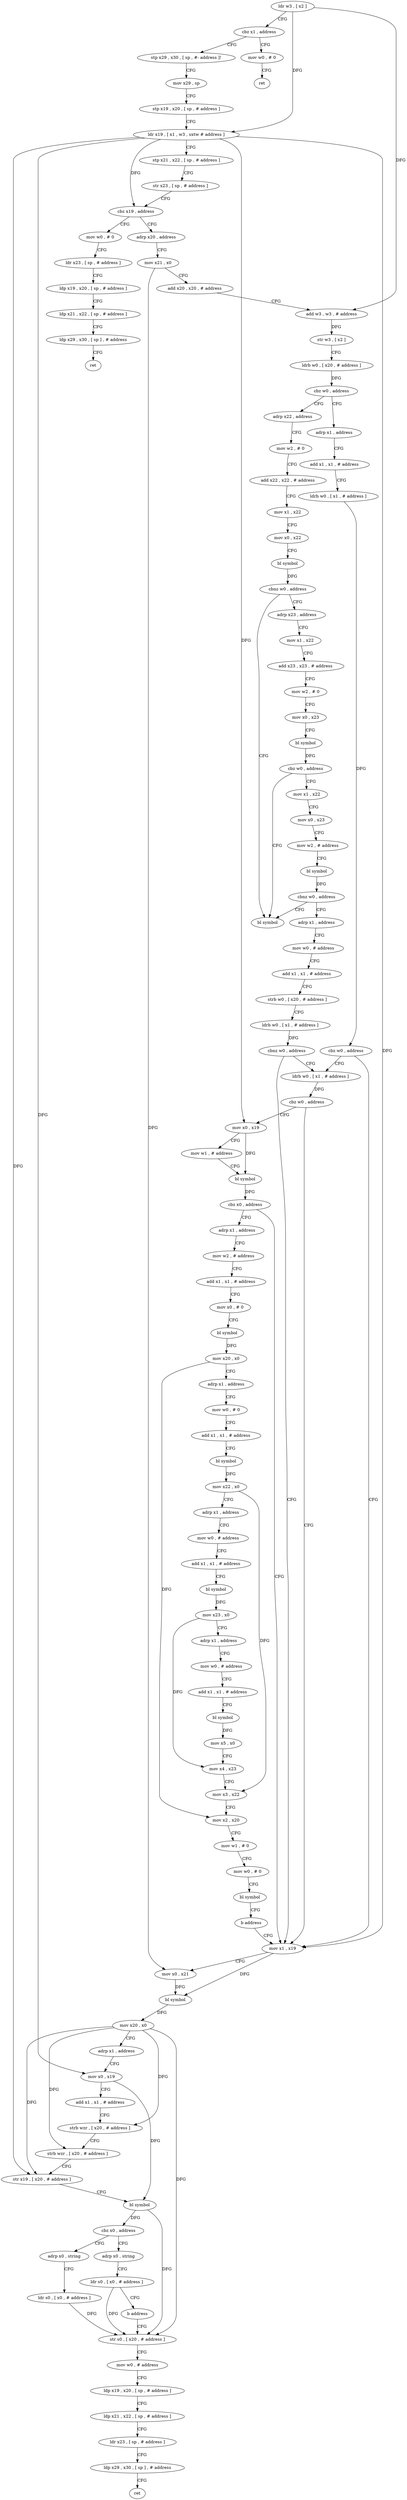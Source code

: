 digraph "func" {
"4266056" [label = "ldr w3 , [ x2 ]" ]
"4266060" [label = "cbz x1 , address" ]
"4266464" [label = "mov w0 , # 0" ]
"4266064" [label = "stp x29 , x30 , [ sp , #- address ]!" ]
"4266468" [label = "ret" ]
"4266068" [label = "mov x29 , sp" ]
"4266072" [label = "stp x19 , x20 , [ sp , # address ]" ]
"4266076" [label = "ldr x19 , [ x1 , w3 , sxtw # address ]" ]
"4266080" [label = "stp x21 , x22 , [ sp , # address ]" ]
"4266084" [label = "str x23 , [ sp , # address ]" ]
"4266088" [label = "cbz x19 , address" ]
"4266472" [label = "mov w0 , # 0" ]
"4266092" [label = "adrp x20 , address" ]
"4266476" [label = "ldr x23 , [ sp , # address ]" ]
"4266480" [label = "ldp x19 , x20 , [ sp , # address ]" ]
"4266484" [label = "ldp x21 , x22 , [ sp , # address ]" ]
"4266488" [label = "ldp x29 , x30 , [ sp ] , # address" ]
"4266492" [label = "ret" ]
"4266096" [label = "mov x21 , x0" ]
"4266100" [label = "add x20 , x20 , # address" ]
"4266104" [label = "add w3 , w3 , # address" ]
"4266108" [label = "str w3 , [ x2 ]" ]
"4266112" [label = "ldrb w0 , [ x20 , # address ]" ]
"4266116" [label = "cbz w0 , address" ]
"4266224" [label = "adrp x22 , address" ]
"4266120" [label = "adrp x1 , address" ]
"4266228" [label = "mov w2 , # 0" ]
"4266232" [label = "add x22 , x22 , # address" ]
"4266236" [label = "mov x1 , x22" ]
"4266240" [label = "mov x0 , x22" ]
"4266244" [label = "bl symbol" ]
"4266248" [label = "cbnz w0 , address" ]
"4266508" [label = "bl symbol" ]
"4266252" [label = "adrp x23 , address" ]
"4266124" [label = "add x1 , x1 , # address" ]
"4266128" [label = "ldrb w0 , [ x1 , # address ]" ]
"4266132" [label = "cbz w0 , address" ]
"4266324" [label = "ldrb w0 , [ x1 , # address ]" ]
"4266136" [label = "mov x1 , x19" ]
"4266256" [label = "mov x1 , x22" ]
"4266260" [label = "add x23 , x23 , # address" ]
"4266264" [label = "mov w2 , # 0" ]
"4266268" [label = "mov x0 , x23" ]
"4266272" [label = "bl symbol" ]
"4266276" [label = "cbz w0 , address" ]
"4266280" [label = "mov x1 , x22" ]
"4266328" [label = "cbz w0 , address" ]
"4266332" [label = "mov x0 , x19" ]
"4266140" [label = "mov x0 , x21" ]
"4266144" [label = "bl symbol" ]
"4266148" [label = "mov x20 , x0" ]
"4266152" [label = "adrp x1 , address" ]
"4266156" [label = "mov x0 , x19" ]
"4266160" [label = "add x1 , x1 , # address" ]
"4266164" [label = "strb wzr , [ x20 , # address ]" ]
"4266168" [label = "strb wzr , [ x20 , # address ]" ]
"4266172" [label = "str x19 , [ x20 , # address ]" ]
"4266176" [label = "bl symbol" ]
"4266180" [label = "cbz x0 , address" ]
"4266496" [label = "adrp x0 , string" ]
"4266184" [label = "adrp x0 , string" ]
"4266284" [label = "mov x0 , x23" ]
"4266288" [label = "mov w2 , # address" ]
"4266292" [label = "bl symbol" ]
"4266296" [label = "cbnz w0 , address" ]
"4266300" [label = "adrp x1 , address" ]
"4266336" [label = "mov w1 , # address" ]
"4266340" [label = "bl symbol" ]
"4266344" [label = "cbz x0 , address" ]
"4266348" [label = "adrp x1 , address" ]
"4266500" [label = "ldr s0 , [ x0 , # address ]" ]
"4266504" [label = "b address" ]
"4266192" [label = "str s0 , [ x20 , # address ]" ]
"4266188" [label = "ldr s0 , [ x0 , # address ]" ]
"4266304" [label = "mov w0 , # address" ]
"4266308" [label = "add x1 , x1 , # address" ]
"4266312" [label = "strb w0 , [ x20 , # address ]" ]
"4266316" [label = "ldrb w0 , [ x1 , # address ]" ]
"4266320" [label = "cbnz w0 , address" ]
"4266352" [label = "mov w2 , # address" ]
"4266356" [label = "add x1 , x1 , # address" ]
"4266360" [label = "mov x0 , # 0" ]
"4266364" [label = "bl symbol" ]
"4266368" [label = "mov x20 , x0" ]
"4266372" [label = "adrp x1 , address" ]
"4266376" [label = "mov w0 , # 0" ]
"4266380" [label = "add x1 , x1 , # address" ]
"4266384" [label = "bl symbol" ]
"4266388" [label = "mov x22 , x0" ]
"4266392" [label = "adrp x1 , address" ]
"4266396" [label = "mov w0 , # address" ]
"4266400" [label = "add x1 , x1 , # address" ]
"4266404" [label = "bl symbol" ]
"4266408" [label = "mov x23 , x0" ]
"4266412" [label = "adrp x1 , address" ]
"4266416" [label = "mov w0 , # address" ]
"4266420" [label = "add x1 , x1 , # address" ]
"4266424" [label = "bl symbol" ]
"4266428" [label = "mov x5 , x0" ]
"4266432" [label = "mov x4 , x23" ]
"4266436" [label = "mov x3 , x22" ]
"4266440" [label = "mov x2 , x20" ]
"4266444" [label = "mov w1 , # 0" ]
"4266448" [label = "mov w0 , # 0" ]
"4266452" [label = "bl symbol" ]
"4266456" [label = "b address" ]
"4266196" [label = "mov w0 , # address" ]
"4266200" [label = "ldp x19 , x20 , [ sp , # address ]" ]
"4266204" [label = "ldp x21 , x22 , [ sp , # address ]" ]
"4266208" [label = "ldr x23 , [ sp , # address ]" ]
"4266212" [label = "ldp x29 , x30 , [ sp ] , # address" ]
"4266216" [label = "ret" ]
"4266056" -> "4266060" [ label = "CFG" ]
"4266056" -> "4266076" [ label = "DFG" ]
"4266056" -> "4266104" [ label = "DFG" ]
"4266060" -> "4266464" [ label = "CFG" ]
"4266060" -> "4266064" [ label = "CFG" ]
"4266464" -> "4266468" [ label = "CFG" ]
"4266064" -> "4266068" [ label = "CFG" ]
"4266068" -> "4266072" [ label = "CFG" ]
"4266072" -> "4266076" [ label = "CFG" ]
"4266076" -> "4266080" [ label = "CFG" ]
"4266076" -> "4266088" [ label = "DFG" ]
"4266076" -> "4266136" [ label = "DFG" ]
"4266076" -> "4266156" [ label = "DFG" ]
"4266076" -> "4266172" [ label = "DFG" ]
"4266076" -> "4266332" [ label = "DFG" ]
"4266080" -> "4266084" [ label = "CFG" ]
"4266084" -> "4266088" [ label = "CFG" ]
"4266088" -> "4266472" [ label = "CFG" ]
"4266088" -> "4266092" [ label = "CFG" ]
"4266472" -> "4266476" [ label = "CFG" ]
"4266092" -> "4266096" [ label = "CFG" ]
"4266476" -> "4266480" [ label = "CFG" ]
"4266480" -> "4266484" [ label = "CFG" ]
"4266484" -> "4266488" [ label = "CFG" ]
"4266488" -> "4266492" [ label = "CFG" ]
"4266096" -> "4266100" [ label = "CFG" ]
"4266096" -> "4266140" [ label = "DFG" ]
"4266100" -> "4266104" [ label = "CFG" ]
"4266104" -> "4266108" [ label = "DFG" ]
"4266108" -> "4266112" [ label = "CFG" ]
"4266112" -> "4266116" [ label = "DFG" ]
"4266116" -> "4266224" [ label = "CFG" ]
"4266116" -> "4266120" [ label = "CFG" ]
"4266224" -> "4266228" [ label = "CFG" ]
"4266120" -> "4266124" [ label = "CFG" ]
"4266228" -> "4266232" [ label = "CFG" ]
"4266232" -> "4266236" [ label = "CFG" ]
"4266236" -> "4266240" [ label = "CFG" ]
"4266240" -> "4266244" [ label = "CFG" ]
"4266244" -> "4266248" [ label = "DFG" ]
"4266248" -> "4266508" [ label = "CFG" ]
"4266248" -> "4266252" [ label = "CFG" ]
"4266252" -> "4266256" [ label = "CFG" ]
"4266124" -> "4266128" [ label = "CFG" ]
"4266128" -> "4266132" [ label = "DFG" ]
"4266132" -> "4266324" [ label = "CFG" ]
"4266132" -> "4266136" [ label = "CFG" ]
"4266324" -> "4266328" [ label = "DFG" ]
"4266136" -> "4266140" [ label = "CFG" ]
"4266136" -> "4266144" [ label = "DFG" ]
"4266256" -> "4266260" [ label = "CFG" ]
"4266260" -> "4266264" [ label = "CFG" ]
"4266264" -> "4266268" [ label = "CFG" ]
"4266268" -> "4266272" [ label = "CFG" ]
"4266272" -> "4266276" [ label = "DFG" ]
"4266276" -> "4266508" [ label = "CFG" ]
"4266276" -> "4266280" [ label = "CFG" ]
"4266280" -> "4266284" [ label = "CFG" ]
"4266328" -> "4266136" [ label = "CFG" ]
"4266328" -> "4266332" [ label = "CFG" ]
"4266332" -> "4266336" [ label = "CFG" ]
"4266332" -> "4266340" [ label = "DFG" ]
"4266140" -> "4266144" [ label = "DFG" ]
"4266144" -> "4266148" [ label = "DFG" ]
"4266148" -> "4266152" [ label = "CFG" ]
"4266148" -> "4266164" [ label = "DFG" ]
"4266148" -> "4266168" [ label = "DFG" ]
"4266148" -> "4266172" [ label = "DFG" ]
"4266148" -> "4266192" [ label = "DFG" ]
"4266152" -> "4266156" [ label = "CFG" ]
"4266156" -> "4266160" [ label = "CFG" ]
"4266156" -> "4266176" [ label = "DFG" ]
"4266160" -> "4266164" [ label = "CFG" ]
"4266164" -> "4266168" [ label = "CFG" ]
"4266168" -> "4266172" [ label = "CFG" ]
"4266172" -> "4266176" [ label = "CFG" ]
"4266176" -> "4266180" [ label = "DFG" ]
"4266176" -> "4266192" [ label = "DFG" ]
"4266180" -> "4266496" [ label = "CFG" ]
"4266180" -> "4266184" [ label = "CFG" ]
"4266496" -> "4266500" [ label = "CFG" ]
"4266184" -> "4266188" [ label = "CFG" ]
"4266284" -> "4266288" [ label = "CFG" ]
"4266288" -> "4266292" [ label = "CFG" ]
"4266292" -> "4266296" [ label = "DFG" ]
"4266296" -> "4266508" [ label = "CFG" ]
"4266296" -> "4266300" [ label = "CFG" ]
"4266300" -> "4266304" [ label = "CFG" ]
"4266336" -> "4266340" [ label = "CFG" ]
"4266340" -> "4266344" [ label = "DFG" ]
"4266344" -> "4266136" [ label = "CFG" ]
"4266344" -> "4266348" [ label = "CFG" ]
"4266348" -> "4266352" [ label = "CFG" ]
"4266500" -> "4266504" [ label = "CFG" ]
"4266500" -> "4266192" [ label = "DFG" ]
"4266504" -> "4266192" [ label = "CFG" ]
"4266192" -> "4266196" [ label = "CFG" ]
"4266188" -> "4266192" [ label = "DFG" ]
"4266304" -> "4266308" [ label = "CFG" ]
"4266308" -> "4266312" [ label = "CFG" ]
"4266312" -> "4266316" [ label = "CFG" ]
"4266316" -> "4266320" [ label = "DFG" ]
"4266320" -> "4266136" [ label = "CFG" ]
"4266320" -> "4266324" [ label = "CFG" ]
"4266352" -> "4266356" [ label = "CFG" ]
"4266356" -> "4266360" [ label = "CFG" ]
"4266360" -> "4266364" [ label = "CFG" ]
"4266364" -> "4266368" [ label = "DFG" ]
"4266368" -> "4266372" [ label = "CFG" ]
"4266368" -> "4266440" [ label = "DFG" ]
"4266372" -> "4266376" [ label = "CFG" ]
"4266376" -> "4266380" [ label = "CFG" ]
"4266380" -> "4266384" [ label = "CFG" ]
"4266384" -> "4266388" [ label = "DFG" ]
"4266388" -> "4266392" [ label = "CFG" ]
"4266388" -> "4266436" [ label = "DFG" ]
"4266392" -> "4266396" [ label = "CFG" ]
"4266396" -> "4266400" [ label = "CFG" ]
"4266400" -> "4266404" [ label = "CFG" ]
"4266404" -> "4266408" [ label = "DFG" ]
"4266408" -> "4266412" [ label = "CFG" ]
"4266408" -> "4266432" [ label = "DFG" ]
"4266412" -> "4266416" [ label = "CFG" ]
"4266416" -> "4266420" [ label = "CFG" ]
"4266420" -> "4266424" [ label = "CFG" ]
"4266424" -> "4266428" [ label = "DFG" ]
"4266428" -> "4266432" [ label = "CFG" ]
"4266432" -> "4266436" [ label = "CFG" ]
"4266436" -> "4266440" [ label = "CFG" ]
"4266440" -> "4266444" [ label = "CFG" ]
"4266444" -> "4266448" [ label = "CFG" ]
"4266448" -> "4266452" [ label = "CFG" ]
"4266452" -> "4266456" [ label = "CFG" ]
"4266456" -> "4266136" [ label = "CFG" ]
"4266196" -> "4266200" [ label = "CFG" ]
"4266200" -> "4266204" [ label = "CFG" ]
"4266204" -> "4266208" [ label = "CFG" ]
"4266208" -> "4266212" [ label = "CFG" ]
"4266212" -> "4266216" [ label = "CFG" ]
}
